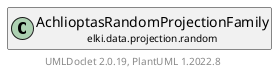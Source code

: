 @startuml
    remove .*\.(Instance|Par|Parameterizer|Factory)$
    set namespaceSeparator none
    hide empty fields
    hide empty methods

    class "<size:14>AchlioptasRandomProjectionFamily.Par\n<size:10>elki.data.projection.random" as elki.data.projection.random.AchlioptasRandomProjectionFamily.Par [[AchlioptasRandomProjectionFamily.Par.html]] {
        {static} +SPARSITY_ID: OptionID
        -sparsity: double
        +configure(Parameterization): void
        +make(): AchlioptasRandomProjectionFamily
    }

    abstract class "<size:14>AbstractRandomProjectionFamily.Par\n<size:10>elki.data.projection.random" as elki.data.projection.random.AbstractRandomProjectionFamily.Par [[AbstractRandomProjectionFamily.Par.html]]
    class "<size:14>AchlioptasRandomProjectionFamily\n<size:10>elki.data.projection.random" as elki.data.projection.random.AchlioptasRandomProjectionFamily [[AchlioptasRandomProjectionFamily.html]]

    elki.data.projection.random.AbstractRandomProjectionFamily.Par <|-- elki.data.projection.random.AchlioptasRandomProjectionFamily.Par
    elki.data.projection.random.AchlioptasRandomProjectionFamily +-- elki.data.projection.random.AchlioptasRandomProjectionFamily.Par

    center footer UMLDoclet 2.0.19, PlantUML 1.2022.8
@enduml
